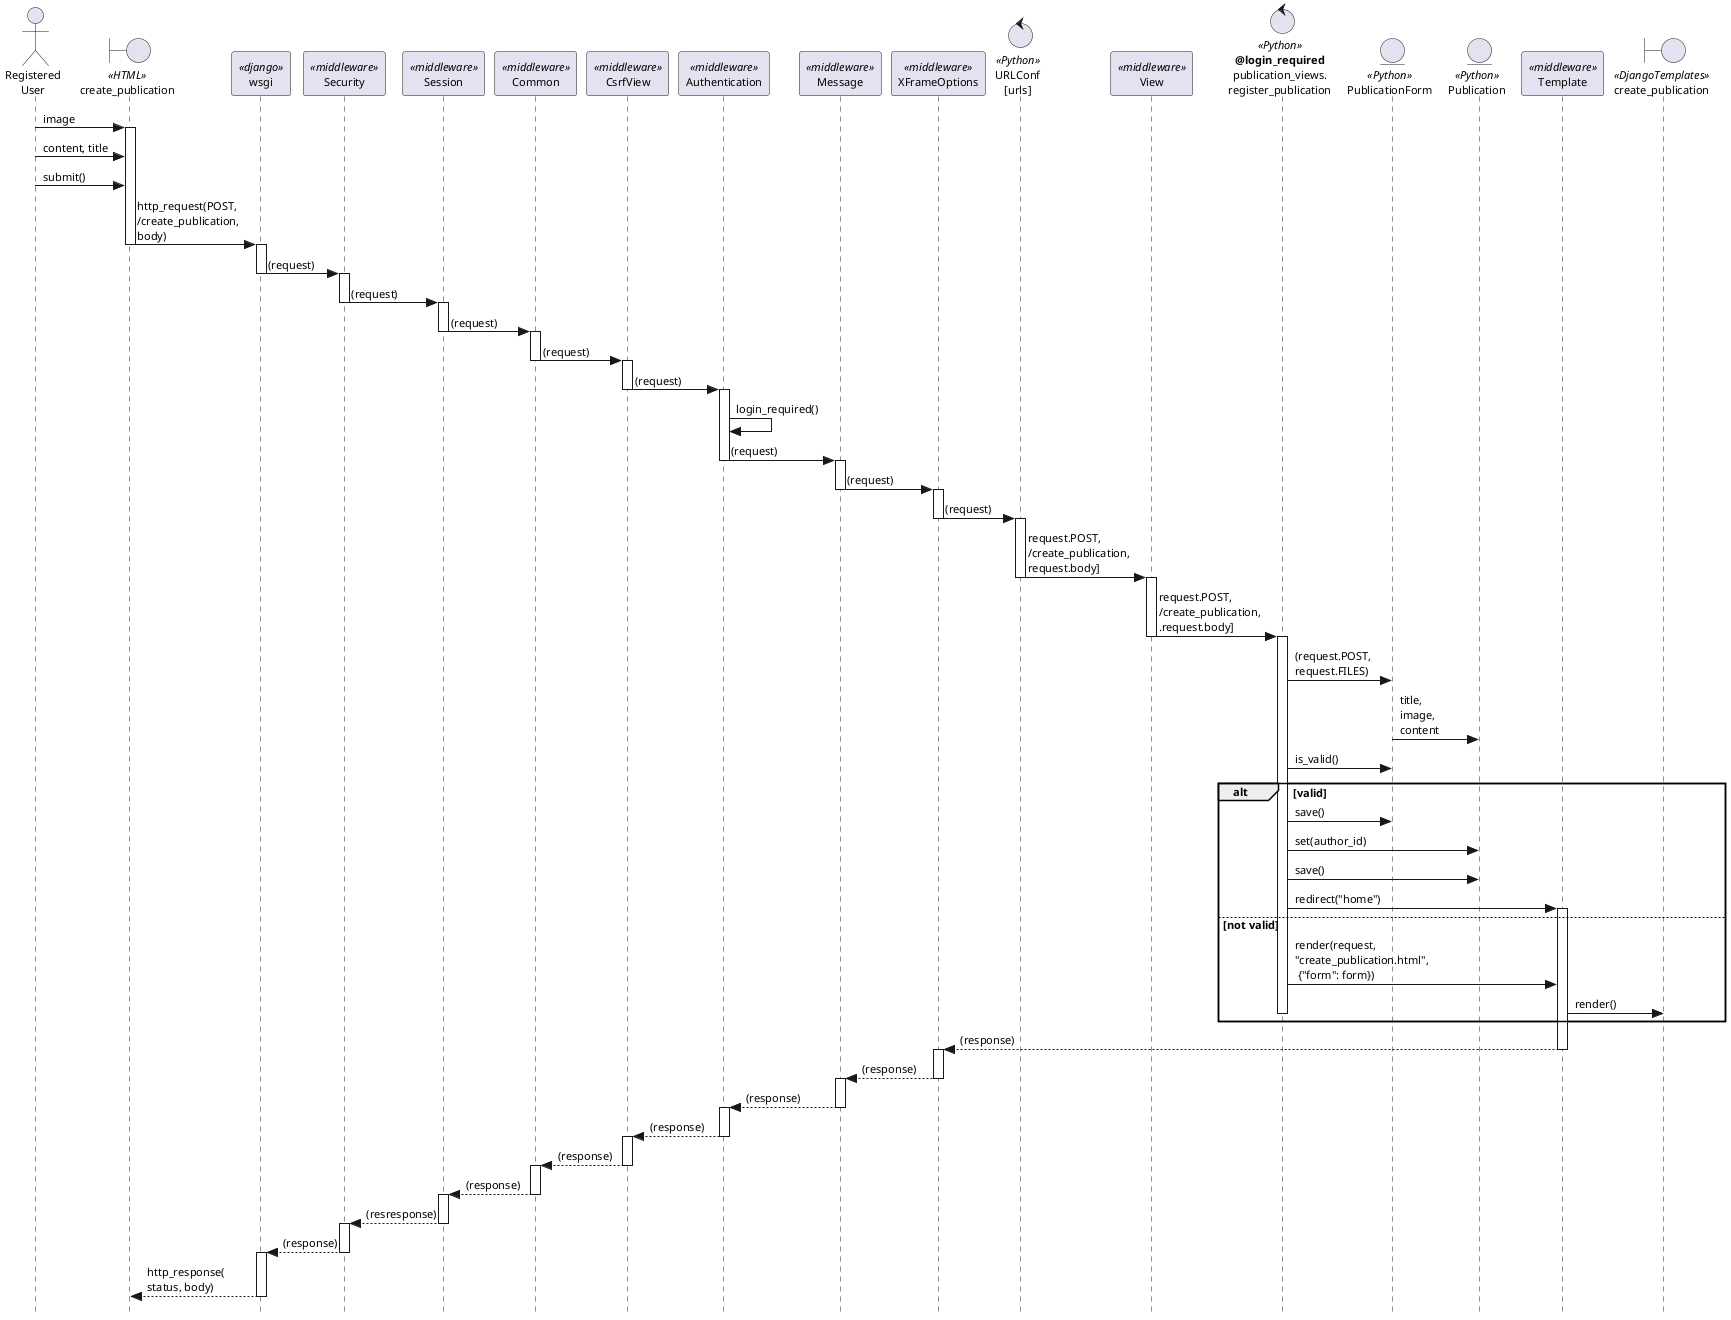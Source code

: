 @startuml
skinparam style strictuml
skinparam defaultFontSize 11
skinparam stereotypePosition top

actor "Registered\nUser" as UserReg

boundary "create_publication" as PublicationHtml << HTML >>

participant wsgi << django >>

participant "Security" as md1 << middleware >>
participant "Session" as md2 << middleware >>
participant "Common" as md3 << middleware >>
participant "CsrfView" as md4 << middleware >>
participant "Authentication" as md5 << middleware >>
participant "Message" as md6 << middleware >>
participant "XFrameOptions" as md7 << middleware >>

control "URLConf\n[urls]" as urls << Python >>
participant "View" as view << middleware >>

control "<b>@login_required</b>\npublication_views.\nregister_publication" as CreatePublicationController << Python >>

entity PublicationForm << Python >>
entity Publication << Python >>

participant "Template" as template << middleware >>
boundary "create_publication" as PublicationDetailView << DjangoTemplates >>


UserReg -> PublicationHtml: image
activate PublicationHtml
UserReg -> PublicationHtml: content, title
UserReg -> PublicationHtml: submit()
PublicationHtml -> wsgi: http_request(POST,\n/create_publication,\nbody)
deactivate PublicationHtml
activate wsgi
wsgi -> md1: (request)
deactivate wsgi
activate md1
md1 -> md2: (request)
deactivate md1
activate md2
md2 -> md3: (request)
deactivate md2
activate md3
md3 -> md4: (request)
deactivate md3
activate md4
md4 -> md5: (request)
deactivate md4
activate md5
md5 -> md5: login_required()
md5 -> md6: (request)
deactivate md5
activate md6
md6 -> md7: (request)
deactivate md6
activate md7
md7 -> urls: (request)
deactivate md7
activate urls
urls -> view : request.POST,\n/create_publication,\nrequest.body]
deactivate urls
activate view
view -> CreatePublicationController: request.POST,\n/create_publication,\n.request.body]
deactivate view
activate CreatePublicationController
CreatePublicationController -> PublicationForm: (request.POST,\nrequest.FILES)
PublicationForm -> Publication: title,\nimage,\ncontent
CreatePublicationController -> PublicationForm: is_valid()
alt valid
    CreatePublicationController -> PublicationForm: save()
    CreatePublicationController -> Publication: set(author_id)
    CreatePublicationController -> Publication: save()
    CreatePublicationController -> template: redirect("home")
    activate template
else not valid
    CreatePublicationController -> template: render(request,\n"create_publication.html",\n {"form": form})
    template -> PublicationDetailView : render()
    deactivate CreatePublicationController
end
template --> md7: (response)
deactivate template
activate md7
md7 --> md6: (response)
deactivate md7
activate md6
md6 --> md5: (response)
deactivate md6
activate md5
md5 --> md4: (response)
deactivate md5
activate md4
md4 --> md3: (response)
deactivate md4
activate md3
md3 --> md2: (response)
deactivate md3
activate md2
md2 --> md1: (resresponse)
deactivate md2
activate md1
md1 --> wsgi: (response)
deactivate md1
activate wsgi
wsgi --> PublicationHtml: http_response(\nstatus, body)
deactivate wsgi
@enduml